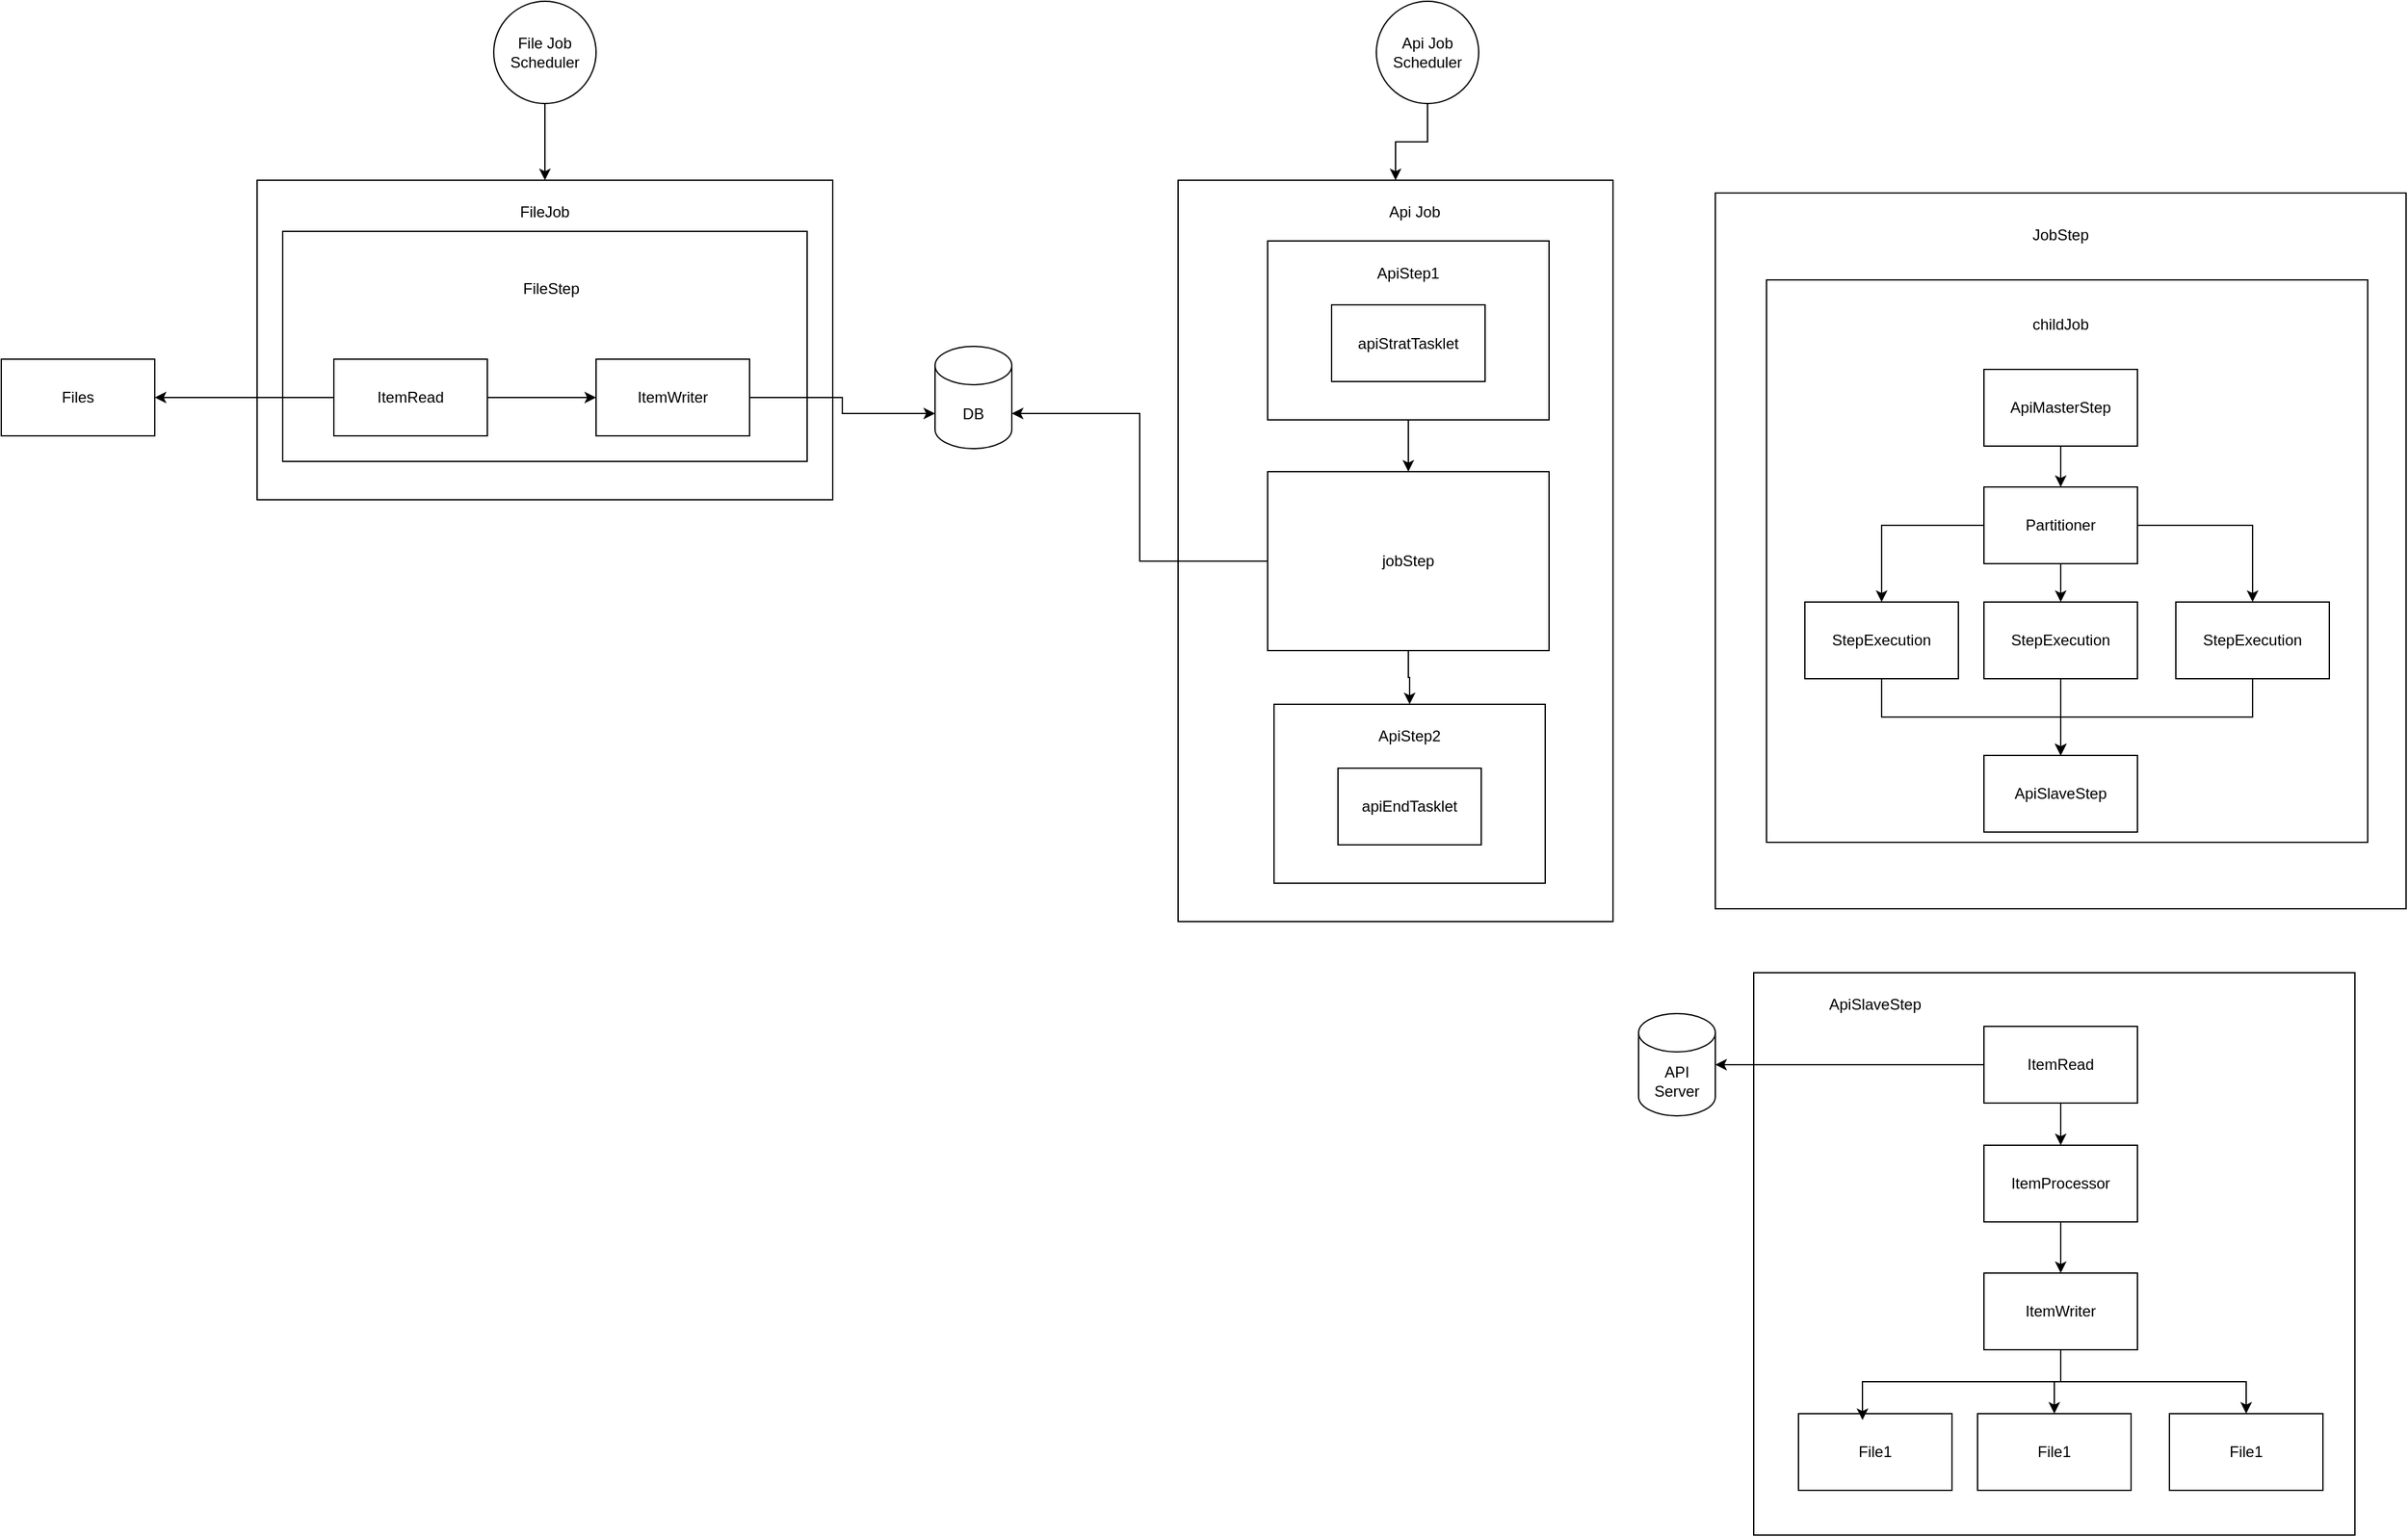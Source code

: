 <mxfile version="26.2.15">
  <diagram name="페이지-1" id="5vaZl857eHV8DT2t6NjJ">
    <mxGraphModel dx="3679" dy="1682" grid="1" gridSize="10" guides="1" tooltips="1" connect="1" arrows="1" fold="1" page="1" pageScale="1" pageWidth="827" pageHeight="1169" math="0" shadow="0">
      <root>
        <mxCell id="0" />
        <mxCell id="1" parent="0" />
        <mxCell id="_qgD7AP_xgWN6C1ZgPw8-4" value="DB" style="shape=cylinder3;whiteSpace=wrap;html=1;boundedLbl=1;backgroundOutline=1;size=15;" vertex="1" parent="1">
          <mxGeometry x="510" y="290" width="60" height="80" as="geometry" />
        </mxCell>
        <mxCell id="_qgD7AP_xgWN6C1ZgPw8-5" value="" style="rounded=0;whiteSpace=wrap;html=1;" vertex="1" parent="1">
          <mxGeometry x="-20" y="160" width="450" height="250" as="geometry" />
        </mxCell>
        <mxCell id="_qgD7AP_xgWN6C1ZgPw8-6" value="Files" style="rounded=0;whiteSpace=wrap;html=1;" vertex="1" parent="1">
          <mxGeometry x="-220" y="300" width="120" height="60" as="geometry" />
        </mxCell>
        <mxCell id="_qgD7AP_xgWN6C1ZgPw8-13" value="FileJob" style="text;html=1;align=center;verticalAlign=middle;whiteSpace=wrap;rounded=0;" vertex="1" parent="1">
          <mxGeometry x="175" y="170" width="60" height="30" as="geometry" />
        </mxCell>
        <mxCell id="_qgD7AP_xgWN6C1ZgPw8-16" style="edgeStyle=orthogonalEdgeStyle;rounded=0;orthogonalLoop=1;jettySize=auto;html=1;entryX=0.5;entryY=0;entryDx=0;entryDy=0;" edge="1" parent="1" source="_qgD7AP_xgWN6C1ZgPw8-14" target="_qgD7AP_xgWN6C1ZgPw8-5">
          <mxGeometry relative="1" as="geometry" />
        </mxCell>
        <mxCell id="_qgD7AP_xgWN6C1ZgPw8-14" value="File Job&lt;div&gt;Scheduler&lt;/div&gt;" style="ellipse;whiteSpace=wrap;html=1;aspect=fixed;" vertex="1" parent="1">
          <mxGeometry x="165" y="20" width="80" height="80" as="geometry" />
        </mxCell>
        <mxCell id="_qgD7AP_xgWN6C1ZgPw8-17" value="" style="rounded=0;whiteSpace=wrap;html=1;" vertex="1" parent="1">
          <mxGeometry x="700" y="160" width="340" height="580" as="geometry" />
        </mxCell>
        <mxCell id="_qgD7AP_xgWN6C1ZgPw8-18" value="Api Job" style="text;html=1;align=center;verticalAlign=middle;whiteSpace=wrap;rounded=0;" vertex="1" parent="1">
          <mxGeometry x="855" y="170" width="60" height="30" as="geometry" />
        </mxCell>
        <mxCell id="_qgD7AP_xgWN6C1ZgPw8-20" style="edgeStyle=orthogonalEdgeStyle;rounded=0;orthogonalLoop=1;jettySize=auto;html=1;entryX=0.5;entryY=0;entryDx=0;entryDy=0;" edge="1" parent="1" source="_qgD7AP_xgWN6C1ZgPw8-19" target="_qgD7AP_xgWN6C1ZgPw8-17">
          <mxGeometry relative="1" as="geometry" />
        </mxCell>
        <mxCell id="_qgD7AP_xgWN6C1ZgPw8-19" value="Api Job&lt;div&gt;Scheduler&lt;/div&gt;" style="ellipse;whiteSpace=wrap;html=1;aspect=fixed;" vertex="1" parent="1">
          <mxGeometry x="855" y="20" width="80" height="80" as="geometry" />
        </mxCell>
        <mxCell id="_qgD7AP_xgWN6C1ZgPw8-34" value="API&lt;div&gt;Server&lt;/div&gt;" style="shape=cylinder3;whiteSpace=wrap;html=1;boundedLbl=1;backgroundOutline=1;size=15;" vertex="1" parent="1">
          <mxGeometry x="1060" y="812" width="60" height="80" as="geometry" />
        </mxCell>
        <mxCell id="_qgD7AP_xgWN6C1ZgPw8-36" value="" style="rounded=0;whiteSpace=wrap;html=1;" vertex="1" parent="1">
          <mxGeometry y="200" width="410" height="180" as="geometry" />
        </mxCell>
        <mxCell id="_qgD7AP_xgWN6C1ZgPw8-37" value="FileStep" style="text;html=1;align=center;verticalAlign=middle;whiteSpace=wrap;rounded=0;" vertex="1" parent="1">
          <mxGeometry x="180" y="230" width="60" height="30" as="geometry" />
        </mxCell>
        <mxCell id="_qgD7AP_xgWN6C1ZgPw8-42" style="edgeStyle=orthogonalEdgeStyle;rounded=0;orthogonalLoop=1;jettySize=auto;html=1;" edge="1" parent="1" source="_qgD7AP_xgWN6C1ZgPw8-40" target="_qgD7AP_xgWN6C1ZgPw8-6">
          <mxGeometry relative="1" as="geometry" />
        </mxCell>
        <mxCell id="_qgD7AP_xgWN6C1ZgPw8-44" style="edgeStyle=orthogonalEdgeStyle;rounded=0;orthogonalLoop=1;jettySize=auto;html=1;entryX=0;entryY=0.5;entryDx=0;entryDy=0;" edge="1" parent="1" source="_qgD7AP_xgWN6C1ZgPw8-40" target="_qgD7AP_xgWN6C1ZgPw8-41">
          <mxGeometry relative="1" as="geometry" />
        </mxCell>
        <mxCell id="_qgD7AP_xgWN6C1ZgPw8-40" value="ItemRead" style="rounded=0;whiteSpace=wrap;html=1;" vertex="1" parent="1">
          <mxGeometry x="40" y="300" width="120" height="60" as="geometry" />
        </mxCell>
        <mxCell id="_qgD7AP_xgWN6C1ZgPw8-41" value="ItemWriter" style="rounded=0;whiteSpace=wrap;html=1;" vertex="1" parent="1">
          <mxGeometry x="245" y="300" width="120" height="60" as="geometry" />
        </mxCell>
        <mxCell id="_qgD7AP_xgWN6C1ZgPw8-45" style="edgeStyle=orthogonalEdgeStyle;rounded=0;orthogonalLoop=1;jettySize=auto;html=1;entryX=0;entryY=0;entryDx=0;entryDy=52.5;entryPerimeter=0;" edge="1" parent="1" source="_qgD7AP_xgWN6C1ZgPw8-41" target="_qgD7AP_xgWN6C1ZgPw8-4">
          <mxGeometry relative="1" as="geometry" />
        </mxCell>
        <mxCell id="_qgD7AP_xgWN6C1ZgPw8-48" value="" style="rounded=0;whiteSpace=wrap;html=1;" vertex="1" parent="1">
          <mxGeometry x="770" y="207.5" width="220" height="140" as="geometry" />
        </mxCell>
        <mxCell id="_qgD7AP_xgWN6C1ZgPw8-49" value="ApiStep1" style="text;html=1;align=center;verticalAlign=middle;whiteSpace=wrap;rounded=0;" vertex="1" parent="1">
          <mxGeometry x="850" y="217.5" width="60" height="30" as="geometry" />
        </mxCell>
        <mxCell id="_qgD7AP_xgWN6C1ZgPw8-50" value="apiStratTasklet" style="rounded=0;whiteSpace=wrap;html=1;" vertex="1" parent="1">
          <mxGeometry x="820" y="257.5" width="120" height="60" as="geometry" />
        </mxCell>
        <mxCell id="_qgD7AP_xgWN6C1ZgPw8-51" value="" style="rounded=0;whiteSpace=wrap;html=1;" vertex="1" parent="1">
          <mxGeometry x="775" y="570" width="212" height="140" as="geometry" />
        </mxCell>
        <mxCell id="_qgD7AP_xgWN6C1ZgPw8-52" value="ApiStep2" style="text;html=1;align=center;verticalAlign=middle;whiteSpace=wrap;rounded=0;" vertex="1" parent="1">
          <mxGeometry x="855" y="580" width="52" height="30" as="geometry" />
        </mxCell>
        <mxCell id="_qgD7AP_xgWN6C1ZgPw8-53" value="apiEndTasklet" style="rounded=0;whiteSpace=wrap;html=1;" vertex="1" parent="1">
          <mxGeometry x="825" y="620" width="112" height="60" as="geometry" />
        </mxCell>
        <mxCell id="_qgD7AP_xgWN6C1ZgPw8-76" style="edgeStyle=orthogonalEdgeStyle;rounded=0;orthogonalLoop=1;jettySize=auto;html=1;entryX=0.5;entryY=0;entryDx=0;entryDy=0;" edge="1" parent="1" source="_qgD7AP_xgWN6C1ZgPw8-54" target="_qgD7AP_xgWN6C1ZgPw8-51">
          <mxGeometry relative="1" as="geometry" />
        </mxCell>
        <mxCell id="_qgD7AP_xgWN6C1ZgPw8-54" value="" style="rounded=0;whiteSpace=wrap;html=1;" vertex="1" parent="1">
          <mxGeometry x="770" y="388" width="220" height="140" as="geometry" />
        </mxCell>
        <mxCell id="_qgD7AP_xgWN6C1ZgPw8-55" value="jobStep" style="text;html=1;align=center;verticalAlign=middle;whiteSpace=wrap;rounded=0;" vertex="1" parent="1">
          <mxGeometry x="850" y="443" width="60" height="30" as="geometry" />
        </mxCell>
        <mxCell id="_qgD7AP_xgWN6C1ZgPw8-64" style="edgeStyle=orthogonalEdgeStyle;rounded=0;orthogonalLoop=1;jettySize=auto;html=1;entryX=0.5;entryY=0;entryDx=0;entryDy=0;" edge="1" parent="1" source="_qgD7AP_xgWN6C1ZgPw8-48" target="_qgD7AP_xgWN6C1ZgPw8-54">
          <mxGeometry relative="1" as="geometry" />
        </mxCell>
        <mxCell id="_qgD7AP_xgWN6C1ZgPw8-77" style="edgeStyle=orthogonalEdgeStyle;rounded=0;orthogonalLoop=1;jettySize=auto;html=1;entryX=1;entryY=0;entryDx=0;entryDy=52.5;entryPerimeter=0;" edge="1" parent="1" source="_qgD7AP_xgWN6C1ZgPw8-54" target="_qgD7AP_xgWN6C1ZgPw8-4">
          <mxGeometry relative="1" as="geometry" />
        </mxCell>
        <mxCell id="_qgD7AP_xgWN6C1ZgPw8-82" value="" style="rounded=0;whiteSpace=wrap;html=1;" vertex="1" parent="1">
          <mxGeometry x="1150" y="780" width="470" height="440" as="geometry" />
        </mxCell>
        <mxCell id="_qgD7AP_xgWN6C1ZgPw8-121" style="edgeStyle=orthogonalEdgeStyle;rounded=0;orthogonalLoop=1;jettySize=auto;html=1;" edge="1" parent="1" source="_qgD7AP_xgWN6C1ZgPw8-83" target="_qgD7AP_xgWN6C1ZgPw8-84">
          <mxGeometry relative="1" as="geometry" />
        </mxCell>
        <mxCell id="_qgD7AP_xgWN6C1ZgPw8-123" style="edgeStyle=orthogonalEdgeStyle;rounded=0;orthogonalLoop=1;jettySize=auto;html=1;" edge="1" parent="1" source="_qgD7AP_xgWN6C1ZgPw8-83" target="_qgD7AP_xgWN6C1ZgPw8-34">
          <mxGeometry relative="1" as="geometry" />
        </mxCell>
        <mxCell id="_qgD7AP_xgWN6C1ZgPw8-83" value="ItemRead" style="rounded=0;whiteSpace=wrap;html=1;" vertex="1" parent="1">
          <mxGeometry x="1330" y="822" width="120" height="60" as="geometry" />
        </mxCell>
        <mxCell id="_qgD7AP_xgWN6C1ZgPw8-122" style="edgeStyle=orthogonalEdgeStyle;rounded=0;orthogonalLoop=1;jettySize=auto;html=1;" edge="1" parent="1" source="_qgD7AP_xgWN6C1ZgPw8-84" target="_qgD7AP_xgWN6C1ZgPw8-85">
          <mxGeometry relative="1" as="geometry" />
        </mxCell>
        <mxCell id="_qgD7AP_xgWN6C1ZgPw8-84" value="ItemProcessor" style="rounded=0;whiteSpace=wrap;html=1;" vertex="1" parent="1">
          <mxGeometry x="1330" y="915" width="120" height="60" as="geometry" />
        </mxCell>
        <mxCell id="_qgD7AP_xgWN6C1ZgPw8-85" value="ItemWriter" style="rounded=0;whiteSpace=wrap;html=1;" vertex="1" parent="1">
          <mxGeometry x="1330" y="1015" width="120" height="60" as="geometry" />
        </mxCell>
        <mxCell id="_qgD7AP_xgWN6C1ZgPw8-86" value="File1" style="rounded=0;whiteSpace=wrap;html=1;" vertex="1" parent="1">
          <mxGeometry x="1185" y="1125" width="120" height="60" as="geometry" />
        </mxCell>
        <mxCell id="_qgD7AP_xgWN6C1ZgPw8-87" value="File1" style="rounded=0;whiteSpace=wrap;html=1;" vertex="1" parent="1">
          <mxGeometry x="1325" y="1125" width="120" height="60" as="geometry" />
        </mxCell>
        <mxCell id="_qgD7AP_xgWN6C1ZgPw8-88" value="File1" style="rounded=0;whiteSpace=wrap;html=1;" vertex="1" parent="1">
          <mxGeometry x="1475" y="1125" width="120" height="60" as="geometry" />
        </mxCell>
        <mxCell id="_qgD7AP_xgWN6C1ZgPw8-89" style="edgeStyle=orthogonalEdgeStyle;rounded=0;orthogonalLoop=1;jettySize=auto;html=1;entryX=0.417;entryY=0.083;entryDx=0;entryDy=0;entryPerimeter=0;exitX=0.5;exitY=1;exitDx=0;exitDy=0;" edge="1" parent="1" source="_qgD7AP_xgWN6C1ZgPw8-85" target="_qgD7AP_xgWN6C1ZgPw8-86">
          <mxGeometry relative="1" as="geometry" />
        </mxCell>
        <mxCell id="_qgD7AP_xgWN6C1ZgPw8-90" style="edgeStyle=orthogonalEdgeStyle;rounded=0;orthogonalLoop=1;jettySize=auto;html=1;entryX=0.5;entryY=0;entryDx=0;entryDy=0;" edge="1" parent="1" source="_qgD7AP_xgWN6C1ZgPw8-85" target="_qgD7AP_xgWN6C1ZgPw8-87">
          <mxGeometry relative="1" as="geometry" />
        </mxCell>
        <mxCell id="_qgD7AP_xgWN6C1ZgPw8-91" style="edgeStyle=orthogonalEdgeStyle;rounded=0;orthogonalLoop=1;jettySize=auto;html=1;entryX=0.5;entryY=0;entryDx=0;entryDy=0;exitX=0.5;exitY=1;exitDx=0;exitDy=0;" edge="1" parent="1" source="_qgD7AP_xgWN6C1ZgPw8-85" target="_qgD7AP_xgWN6C1ZgPw8-88">
          <mxGeometry relative="1" as="geometry" />
        </mxCell>
        <mxCell id="_qgD7AP_xgWN6C1ZgPw8-92" value="ApiSlaveStep" style="text;html=1;align=center;verticalAlign=middle;whiteSpace=wrap;rounded=0;" vertex="1" parent="1">
          <mxGeometry x="1185" y="789.5" width="120" height="30" as="geometry" />
        </mxCell>
        <mxCell id="_qgD7AP_xgWN6C1ZgPw8-104" value="" style="rounded=0;whiteSpace=wrap;html=1;" vertex="1" parent="1">
          <mxGeometry x="1120" y="170" width="540" height="560" as="geometry" />
        </mxCell>
        <mxCell id="_qgD7AP_xgWN6C1ZgPw8-105" value="" style="rounded=0;whiteSpace=wrap;html=1;" vertex="1" parent="1">
          <mxGeometry x="1160" y="238" width="470" height="440" as="geometry" />
        </mxCell>
        <mxCell id="_qgD7AP_xgWN6C1ZgPw8-106" value="childJob" style="text;html=1;align=center;verticalAlign=middle;whiteSpace=wrap;rounded=0;" vertex="1" parent="1">
          <mxGeometry x="1360" y="258" width="60" height="30" as="geometry" />
        </mxCell>
        <mxCell id="_qgD7AP_xgWN6C1ZgPw8-107" style="edgeStyle=orthogonalEdgeStyle;rounded=0;orthogonalLoop=1;jettySize=auto;html=1;" edge="1" parent="1" source="_qgD7AP_xgWN6C1ZgPw8-108" target="_qgD7AP_xgWN6C1ZgPw8-113">
          <mxGeometry relative="1" as="geometry" />
        </mxCell>
        <mxCell id="_qgD7AP_xgWN6C1ZgPw8-108" value="ApiMasterStep" style="rounded=0;whiteSpace=wrap;html=1;" vertex="1" parent="1">
          <mxGeometry x="1330" y="308" width="120" height="60" as="geometry" />
        </mxCell>
        <mxCell id="_qgD7AP_xgWN6C1ZgPw8-109" value="ApiSlaveStep" style="rounded=0;whiteSpace=wrap;html=1;" vertex="1" parent="1">
          <mxGeometry x="1330" y="610" width="120" height="60" as="geometry" />
        </mxCell>
        <mxCell id="_qgD7AP_xgWN6C1ZgPw8-110" style="edgeStyle=orthogonalEdgeStyle;rounded=0;orthogonalLoop=1;jettySize=auto;html=1;" edge="1" parent="1" source="_qgD7AP_xgWN6C1ZgPw8-113" target="_qgD7AP_xgWN6C1ZgPw8-117">
          <mxGeometry relative="1" as="geometry" />
        </mxCell>
        <mxCell id="_qgD7AP_xgWN6C1ZgPw8-111" style="edgeStyle=orthogonalEdgeStyle;rounded=0;orthogonalLoop=1;jettySize=auto;html=1;" edge="1" parent="1" source="_qgD7AP_xgWN6C1ZgPw8-113" target="_qgD7AP_xgWN6C1ZgPw8-115">
          <mxGeometry relative="1" as="geometry" />
        </mxCell>
        <mxCell id="_qgD7AP_xgWN6C1ZgPw8-112" style="edgeStyle=orthogonalEdgeStyle;rounded=0;orthogonalLoop=1;jettySize=auto;html=1;" edge="1" parent="1" source="_qgD7AP_xgWN6C1ZgPw8-113" target="_qgD7AP_xgWN6C1ZgPw8-119">
          <mxGeometry relative="1" as="geometry" />
        </mxCell>
        <mxCell id="_qgD7AP_xgWN6C1ZgPw8-113" value="Partitioner" style="rounded=0;whiteSpace=wrap;html=1;" vertex="1" parent="1">
          <mxGeometry x="1330" y="400" width="120" height="60" as="geometry" />
        </mxCell>
        <mxCell id="_qgD7AP_xgWN6C1ZgPw8-114" style="edgeStyle=orthogonalEdgeStyle;rounded=0;orthogonalLoop=1;jettySize=auto;html=1;exitX=0.5;exitY=1;exitDx=0;exitDy=0;entryX=0.5;entryY=0;entryDx=0;entryDy=0;" edge="1" parent="1" source="_qgD7AP_xgWN6C1ZgPw8-115" target="_qgD7AP_xgWN6C1ZgPw8-109">
          <mxGeometry relative="1" as="geometry">
            <mxPoint x="1390" y="580.0" as="targetPoint" />
          </mxGeometry>
        </mxCell>
        <mxCell id="_qgD7AP_xgWN6C1ZgPw8-115" value="StepExecution" style="rounded=0;whiteSpace=wrap;html=1;" vertex="1" parent="1">
          <mxGeometry x="1190" y="490" width="120" height="60" as="geometry" />
        </mxCell>
        <mxCell id="_qgD7AP_xgWN6C1ZgPw8-116" style="edgeStyle=orthogonalEdgeStyle;rounded=0;orthogonalLoop=1;jettySize=auto;html=1;" edge="1" parent="1" source="_qgD7AP_xgWN6C1ZgPw8-117" target="_qgD7AP_xgWN6C1ZgPw8-109">
          <mxGeometry relative="1" as="geometry" />
        </mxCell>
        <mxCell id="_qgD7AP_xgWN6C1ZgPw8-117" value="StepExecution" style="rounded=0;whiteSpace=wrap;html=1;" vertex="1" parent="1">
          <mxGeometry x="1330" y="490" width="120" height="60" as="geometry" />
        </mxCell>
        <mxCell id="_qgD7AP_xgWN6C1ZgPw8-118" style="edgeStyle=orthogonalEdgeStyle;rounded=0;orthogonalLoop=1;jettySize=auto;html=1;exitX=0.5;exitY=1;exitDx=0;exitDy=0;" edge="1" parent="1" source="_qgD7AP_xgWN6C1ZgPw8-119" target="_qgD7AP_xgWN6C1ZgPw8-109">
          <mxGeometry relative="1" as="geometry" />
        </mxCell>
        <mxCell id="_qgD7AP_xgWN6C1ZgPw8-119" value="StepExecution" style="rounded=0;whiteSpace=wrap;html=1;" vertex="1" parent="1">
          <mxGeometry x="1480" y="490" width="120" height="60" as="geometry" />
        </mxCell>
        <mxCell id="_qgD7AP_xgWN6C1ZgPw8-120" value="JobStep" style="text;html=1;align=center;verticalAlign=middle;whiteSpace=wrap;rounded=0;" vertex="1" parent="1">
          <mxGeometry x="1360" y="187.5" width="60" height="30" as="geometry" />
        </mxCell>
      </root>
    </mxGraphModel>
  </diagram>
</mxfile>
